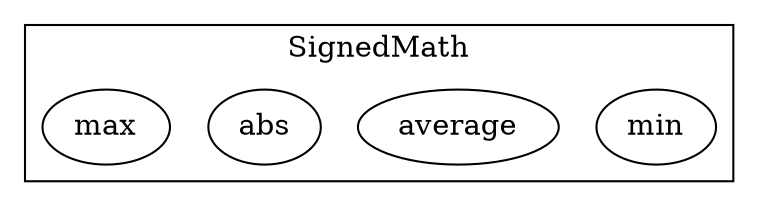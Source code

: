 strict digraph {
subgraph cluster_4355_SignedMath {
label = "SignedMath"
"4355_min" [label="min"]
"4355_average" [label="average"]
"4355_abs" [label="abs"]
"4355_max" [label="max"]
}subgraph cluster_solidity {
label = "[Solidity]"
}
}
